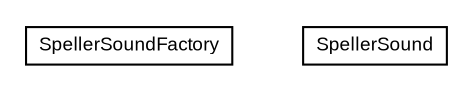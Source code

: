 #!/usr/local/bin/dot
#
# Class diagram 
# Generated by UmlGraph version 4.6 (http://www.spinellis.gr/sw/umlgraph)
#

digraph G {
	edge [fontname="arial",fontsize=10,labelfontname="arial",labelfontsize=10];
	node [fontname="arial",fontsize=10,shape=plaintext];
	// com.octo.captcha.sound.speller.SpellerSoundFactory
	c4948 [label=<<table border="0" cellborder="1" cellspacing="0" cellpadding="2" port="p" href="./SpellerSoundFactory.html">
		<tr><td><table border="0" cellspacing="0" cellpadding="1">
			<tr><td> SpellerSoundFactory </td></tr>
		</table></td></tr>
		</table>>, fontname="arial", fontcolor="black", fontsize=9.0];
	// com.octo.captcha.sound.speller.SpellerSound
	c4949 [label=<<table border="0" cellborder="1" cellspacing="0" cellpadding="2" port="p" href="./SpellerSound.html">
		<tr><td><table border="0" cellspacing="0" cellpadding="1">
			<tr><td> SpellerSound </td></tr>
		</table></td></tr>
		</table>>, fontname="arial", fontcolor="black", fontsize=9.0];
}

